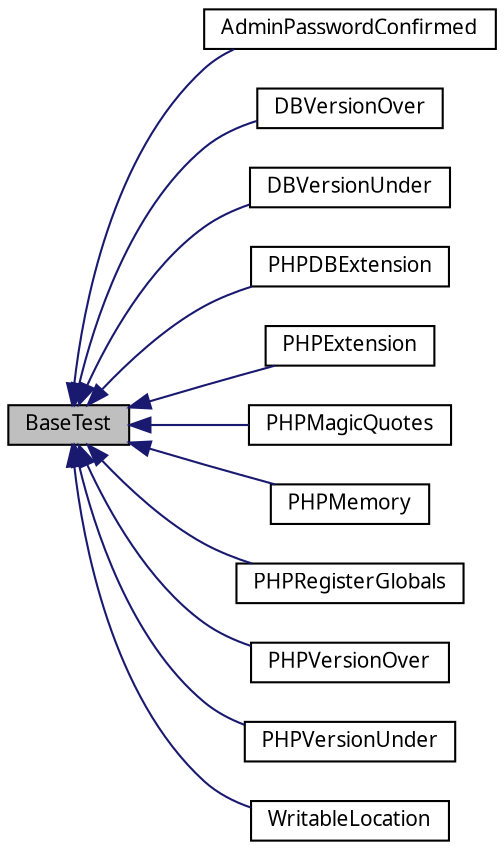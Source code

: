 digraph G
{
  bgcolor="transparent";
  edge [fontname="FreeSans.ttf",fontsize=10,labelfontname="FreeSans.ttf",labelfontsize=10];
  node [fontname="FreeSans.ttf",fontsize=10,shape=record];
  rankdir=LR;
  Node1 [label="BaseTest",height=0.2,width=0.4,color="black", fillcolor="grey75", style="filled" fontcolor="black"];
  Node1 -> Node2 [dir=back,color="midnightblue",fontsize=10,style="solid",fontname="FreeSans.ttf"];
  Node2 [label="AdminPasswordConfirmed",height=0.2,width=0.4,color="black",URL="$class_admin_password_confirmed.html"];
  Node1 -> Node3 [dir=back,color="midnightblue",fontsize=10,style="solid",fontname="FreeSans.ttf"];
  Node3 [label="DBVersionOver",height=0.2,width=0.4,color="black",URL="$class_d_b_version_over.html"];
  Node1 -> Node4 [dir=back,color="midnightblue",fontsize=10,style="solid",fontname="FreeSans.ttf"];
  Node4 [label="DBVersionUnder",height=0.2,width=0.4,color="black",URL="$class_d_b_version_under.html"];
  Node1 -> Node5 [dir=back,color="midnightblue",fontsize=10,style="solid",fontname="FreeSans.ttf"];
  Node5 [label="PHPDBExtension",height=0.2,width=0.4,color="black",URL="$class_p_h_p_d_b_extension.html"];
  Node1 -> Node6 [dir=back,color="midnightblue",fontsize=10,style="solid",fontname="FreeSans.ttf"];
  Node6 [label="PHPExtension",height=0.2,width=0.4,color="black",URL="$class_p_h_p_extension.html"];
  Node1 -> Node7 [dir=back,color="midnightblue",fontsize=10,style="solid",fontname="FreeSans.ttf"];
  Node7 [label="PHPMagicQuotes",height=0.2,width=0.4,color="black",URL="$class_p_h_p_magic_quotes.html"];
  Node1 -> Node8 [dir=back,color="midnightblue",fontsize=10,style="solid",fontname="FreeSans.ttf"];
  Node8 [label="PHPMemory",height=0.2,width=0.4,color="black",URL="$class_p_h_p_memory.html"];
  Node1 -> Node9 [dir=back,color="midnightblue",fontsize=10,style="solid",fontname="FreeSans.ttf"];
  Node9 [label="PHPRegisterGlobals",height=0.2,width=0.4,color="black",URL="$class_p_h_p_register_globals.html"];
  Node1 -> Node10 [dir=back,color="midnightblue",fontsize=10,style="solid",fontname="FreeSans.ttf"];
  Node10 [label="PHPVersionOver",height=0.2,width=0.4,color="black",URL="$class_p_h_p_version_over.html"];
  Node1 -> Node11 [dir=back,color="midnightblue",fontsize=10,style="solid",fontname="FreeSans.ttf"];
  Node11 [label="PHPVersionUnder",height=0.2,width=0.4,color="black",URL="$class_p_h_p_version_under.html"];
  Node1 -> Node12 [dir=back,color="midnightblue",fontsize=10,style="solid",fontname="FreeSans.ttf"];
  Node12 [label="WritableLocation",height=0.2,width=0.4,color="black",URL="$class_writable_location.html"];
}
